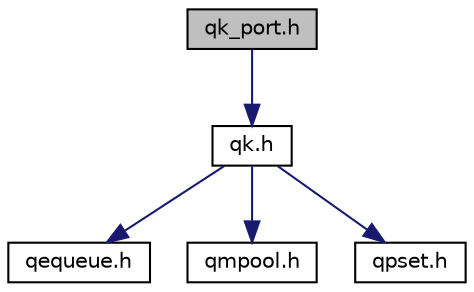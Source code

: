 digraph "qk_port.h"
{
 // LATEX_PDF_SIZE
  edge [fontname="Helvetica",fontsize="10",labelfontname="Helvetica",labelfontsize="10"];
  node [fontname="Helvetica",fontsize="10",shape=record];
  Node1 [label="qk_port.h",height=0.2,width=0.4,color="black", fillcolor="grey75", style="filled", fontcolor="black",tooltip="QK/C port example for a generic C compiler."];
  Node1 -> Node2 [color="midnightblue",fontsize="10",style="solid",fontname="Helvetica"];
  Node2 [label="qk.h",height=0.2,width=0.4,color="black", fillcolor="white", style="filled",URL="$qk_8h.html",tooltip="QK/C (preemptive non-blocking kernel) platform-independent public interface."];
  Node2 -> Node3 [color="midnightblue",fontsize="10",style="solid",fontname="Helvetica"];
  Node3 [label="qequeue.h",height=0.2,width=0.4,color="black", fillcolor="white", style="filled",URL="$qequeue_8h.html",tooltip="QP natvie, platform-independent, thread-safe event queue interface."];
  Node2 -> Node4 [color="midnightblue",fontsize="10",style="solid",fontname="Helvetica"];
  Node4 [label="qmpool.h",height=0.2,width=0.4,color="black", fillcolor="white", style="filled",URL="$qmpool_8h.html",tooltip="QP native, platform-independent memory pool QMPool interface."];
  Node2 -> Node5 [color="midnightblue",fontsize="10",style="solid",fontname="Helvetica"];
  Node5 [label="qpset.h",height=0.2,width=0.4,color="black", fillcolor="white", style="filled",URL="$qpset_8h.html",tooltip="QP native, platform-independent priority sets of 32 or 64 elements."];
}
